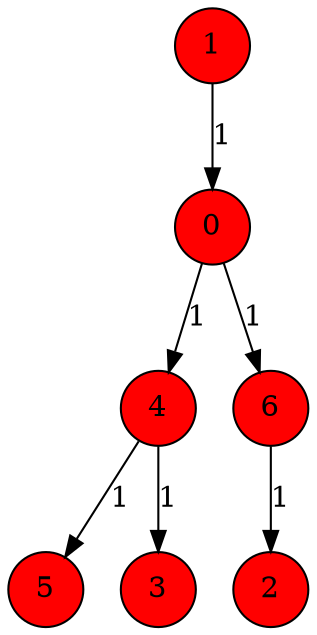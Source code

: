 digraph G {
layout=dot;
node [shape=circle];
edge [dir=forward];
1 [style=filled, fillcolor="red"];
2 [style=filled, fillcolor="red"];
4 [style=filled, fillcolor="red"];
5 [style=filled, fillcolor="red"];
6 [style=filled, fillcolor="red"];
3 [style=filled, fillcolor="red"];
0 [style=filled, fillcolor="red"];
6 -> 2 [color="black", label="1"];
4 -> 3 [color="black", label="1"];
0 -> 4 [color="black", label="1"];
4 -> 5 [color="black", label="1"];
1 -> 0 [color="black", label="1"];
0 -> 6 [color="black", label="1"];
}